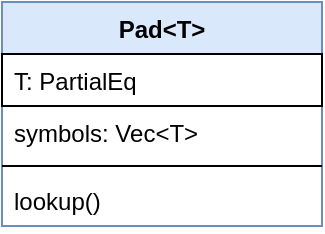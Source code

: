 <mxfile version="14.4.9" type="github">
  <diagram id="_KuECFe5crlpL6ESBugy" name="Page-1">
    <mxGraphModel dx="1102" dy="529" grid="1" gridSize="10" guides="1" tooltips="1" connect="1" arrows="1" fold="1" page="1" pageScale="1" pageWidth="850" pageHeight="1100" math="0" shadow="0">
      <root>
        <mxCell id="0" />
        <mxCell id="1" parent="0" />
        <mxCell id="eR0Ns4zJY-mCStoM8BFs-1" value="Pad&lt;T&gt;" style="swimlane;fontStyle=1;align=center;verticalAlign=top;childLayout=stackLayout;horizontal=1;startSize=26;horizontalStack=0;resizeParent=1;resizeParentMax=0;resizeLast=0;collapsible=1;marginBottom=0;fillColor=#dae8fc;strokeColor=#6c8ebf;" vertex="1" parent="1">
          <mxGeometry x="340" y="300" width="160" height="112" as="geometry" />
        </mxCell>
        <mxCell id="eR0Ns4zJY-mCStoM8BFs-2" value="T: PartialEq" style="text;fillColor=none;align=left;verticalAlign=top;spacingLeft=4;spacingRight=4;overflow=hidden;rotatable=0;points=[[0,0.5],[1,0.5]];portConstraint=eastwest;strokeColor=#000000;" vertex="1" parent="eR0Ns4zJY-mCStoM8BFs-1">
          <mxGeometry y="26" width="160" height="26" as="geometry" />
        </mxCell>
        <mxCell id="eR0Ns4zJY-mCStoM8BFs-5" value="symbols: Vec&lt;T&gt;" style="text;strokeColor=none;fillColor=none;align=left;verticalAlign=top;spacingLeft=4;spacingRight=4;overflow=hidden;rotatable=0;points=[[0,0.5],[1,0.5]];portConstraint=eastwest;" vertex="1" parent="eR0Ns4zJY-mCStoM8BFs-1">
          <mxGeometry y="52" width="160" height="26" as="geometry" />
        </mxCell>
        <mxCell id="eR0Ns4zJY-mCStoM8BFs-3" value="" style="line;strokeWidth=1;fillColor=none;align=left;verticalAlign=middle;spacingTop=-1;spacingLeft=3;spacingRight=3;rotatable=0;labelPosition=right;points=[];portConstraint=eastwest;" vertex="1" parent="eR0Ns4zJY-mCStoM8BFs-1">
          <mxGeometry y="78" width="160" height="8" as="geometry" />
        </mxCell>
        <mxCell id="eR0Ns4zJY-mCStoM8BFs-4" value="lookup()" style="text;strokeColor=none;fillColor=none;align=left;verticalAlign=top;spacingLeft=4;spacingRight=4;overflow=hidden;rotatable=0;points=[[0,0.5],[1,0.5]];portConstraint=eastwest;" vertex="1" parent="eR0Ns4zJY-mCStoM8BFs-1">
          <mxGeometry y="86" width="160" height="26" as="geometry" />
        </mxCell>
      </root>
    </mxGraphModel>
  </diagram>
</mxfile>
